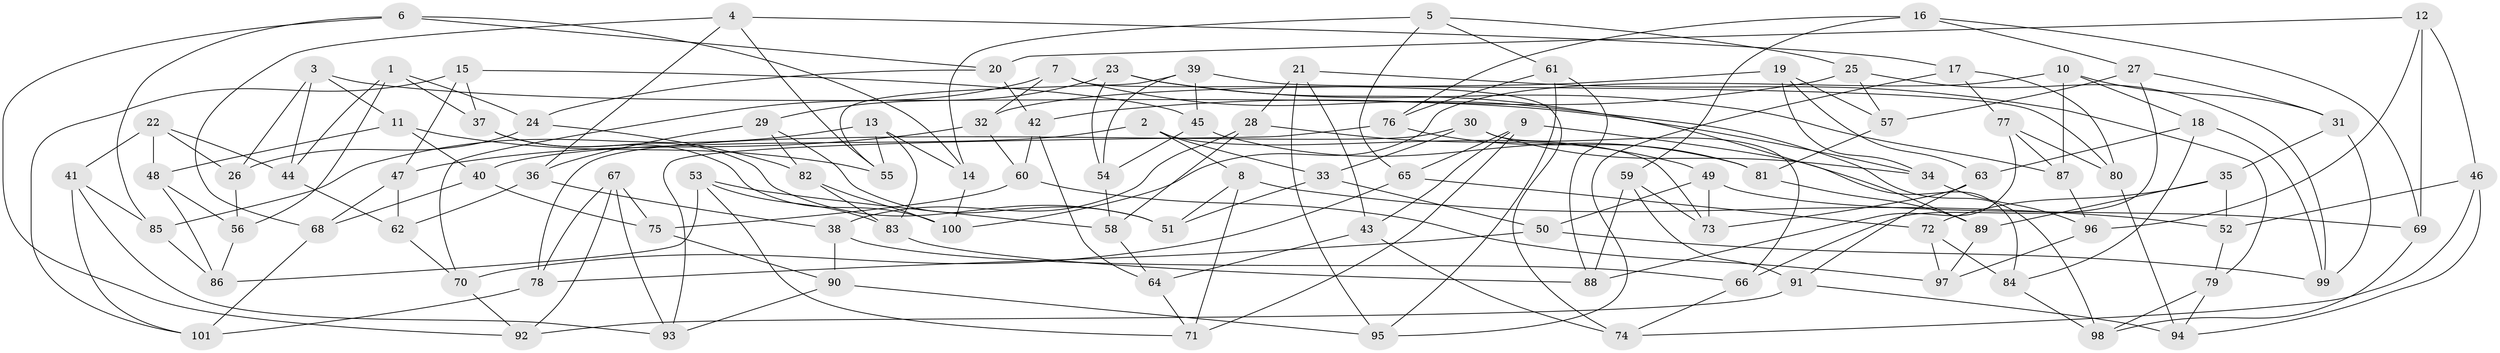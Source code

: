 // Generated by graph-tools (version 1.1) at 2025/26/03/09/25 03:26:59]
// undirected, 101 vertices, 202 edges
graph export_dot {
graph [start="1"]
  node [color=gray90,style=filled];
  1;
  2;
  3;
  4;
  5;
  6;
  7;
  8;
  9;
  10;
  11;
  12;
  13;
  14;
  15;
  16;
  17;
  18;
  19;
  20;
  21;
  22;
  23;
  24;
  25;
  26;
  27;
  28;
  29;
  30;
  31;
  32;
  33;
  34;
  35;
  36;
  37;
  38;
  39;
  40;
  41;
  42;
  43;
  44;
  45;
  46;
  47;
  48;
  49;
  50;
  51;
  52;
  53;
  54;
  55;
  56;
  57;
  58;
  59;
  60;
  61;
  62;
  63;
  64;
  65;
  66;
  67;
  68;
  69;
  70;
  71;
  72;
  73;
  74;
  75;
  76;
  77;
  78;
  79;
  80;
  81;
  82;
  83;
  84;
  85;
  86;
  87;
  88;
  89;
  90;
  91;
  92;
  93;
  94;
  95;
  96;
  97;
  98;
  99;
  100;
  101;
  1 -- 37;
  1 -- 56;
  1 -- 24;
  1 -- 44;
  2 -- 40;
  2 -- 33;
  2 -- 73;
  2 -- 8;
  3 -- 44;
  3 -- 11;
  3 -- 26;
  3 -- 34;
  4 -- 36;
  4 -- 68;
  4 -- 55;
  4 -- 17;
  5 -- 25;
  5 -- 61;
  5 -- 14;
  5 -- 65;
  6 -- 92;
  6 -- 14;
  6 -- 85;
  6 -- 20;
  7 -- 70;
  7 -- 32;
  7 -- 98;
  7 -- 74;
  8 -- 51;
  8 -- 71;
  8 -- 52;
  9 -- 71;
  9 -- 43;
  9 -- 65;
  9 -- 84;
  10 -- 31;
  10 -- 87;
  10 -- 18;
  10 -- 100;
  11 -- 40;
  11 -- 55;
  11 -- 48;
  12 -- 69;
  12 -- 96;
  12 -- 46;
  12 -- 20;
  13 -- 83;
  13 -- 85;
  13 -- 14;
  13 -- 55;
  14 -- 100;
  15 -- 101;
  15 -- 45;
  15 -- 47;
  15 -- 37;
  16 -- 59;
  16 -- 76;
  16 -- 27;
  16 -- 69;
  17 -- 77;
  17 -- 80;
  17 -- 95;
  18 -- 99;
  18 -- 63;
  18 -- 84;
  19 -- 32;
  19 -- 63;
  19 -- 34;
  19 -- 57;
  20 -- 42;
  20 -- 24;
  21 -- 28;
  21 -- 43;
  21 -- 95;
  21 -- 79;
  22 -- 41;
  22 -- 48;
  22 -- 44;
  22 -- 26;
  23 -- 87;
  23 -- 89;
  23 -- 29;
  23 -- 54;
  24 -- 82;
  24 -- 26;
  25 -- 42;
  25 -- 99;
  25 -- 57;
  26 -- 56;
  27 -- 57;
  27 -- 66;
  27 -- 31;
  28 -- 58;
  28 -- 38;
  28 -- 49;
  29 -- 82;
  29 -- 51;
  29 -- 36;
  30 -- 33;
  30 -- 66;
  30 -- 78;
  30 -- 34;
  31 -- 99;
  31 -- 35;
  32 -- 47;
  32 -- 60;
  33 -- 51;
  33 -- 50;
  34 -- 96;
  35 -- 52;
  35 -- 89;
  35 -- 72;
  36 -- 38;
  36 -- 62;
  37 -- 51;
  37 -- 100;
  38 -- 90;
  38 -- 66;
  39 -- 45;
  39 -- 80;
  39 -- 54;
  39 -- 55;
  40 -- 68;
  40 -- 75;
  41 -- 101;
  41 -- 85;
  41 -- 93;
  42 -- 64;
  42 -- 60;
  43 -- 64;
  43 -- 74;
  44 -- 62;
  45 -- 54;
  45 -- 81;
  46 -- 52;
  46 -- 74;
  46 -- 94;
  47 -- 68;
  47 -- 62;
  48 -- 56;
  48 -- 86;
  49 -- 69;
  49 -- 50;
  49 -- 73;
  50 -- 99;
  50 -- 78;
  52 -- 79;
  53 -- 71;
  53 -- 83;
  53 -- 58;
  53 -- 86;
  54 -- 58;
  56 -- 86;
  57 -- 81;
  58 -- 64;
  59 -- 91;
  59 -- 73;
  59 -- 88;
  60 -- 97;
  60 -- 75;
  61 -- 88;
  61 -- 95;
  61 -- 76;
  62 -- 70;
  63 -- 73;
  63 -- 91;
  64 -- 71;
  65 -- 72;
  65 -- 70;
  66 -- 74;
  67 -- 78;
  67 -- 75;
  67 -- 93;
  67 -- 92;
  68 -- 101;
  69 -- 98;
  70 -- 92;
  72 -- 97;
  72 -- 84;
  75 -- 90;
  76 -- 93;
  76 -- 81;
  77 -- 88;
  77 -- 87;
  77 -- 80;
  78 -- 101;
  79 -- 98;
  79 -- 94;
  80 -- 94;
  81 -- 89;
  82 -- 100;
  82 -- 83;
  83 -- 88;
  84 -- 98;
  85 -- 86;
  87 -- 96;
  89 -- 97;
  90 -- 95;
  90 -- 93;
  91 -- 94;
  91 -- 92;
  96 -- 97;
}
